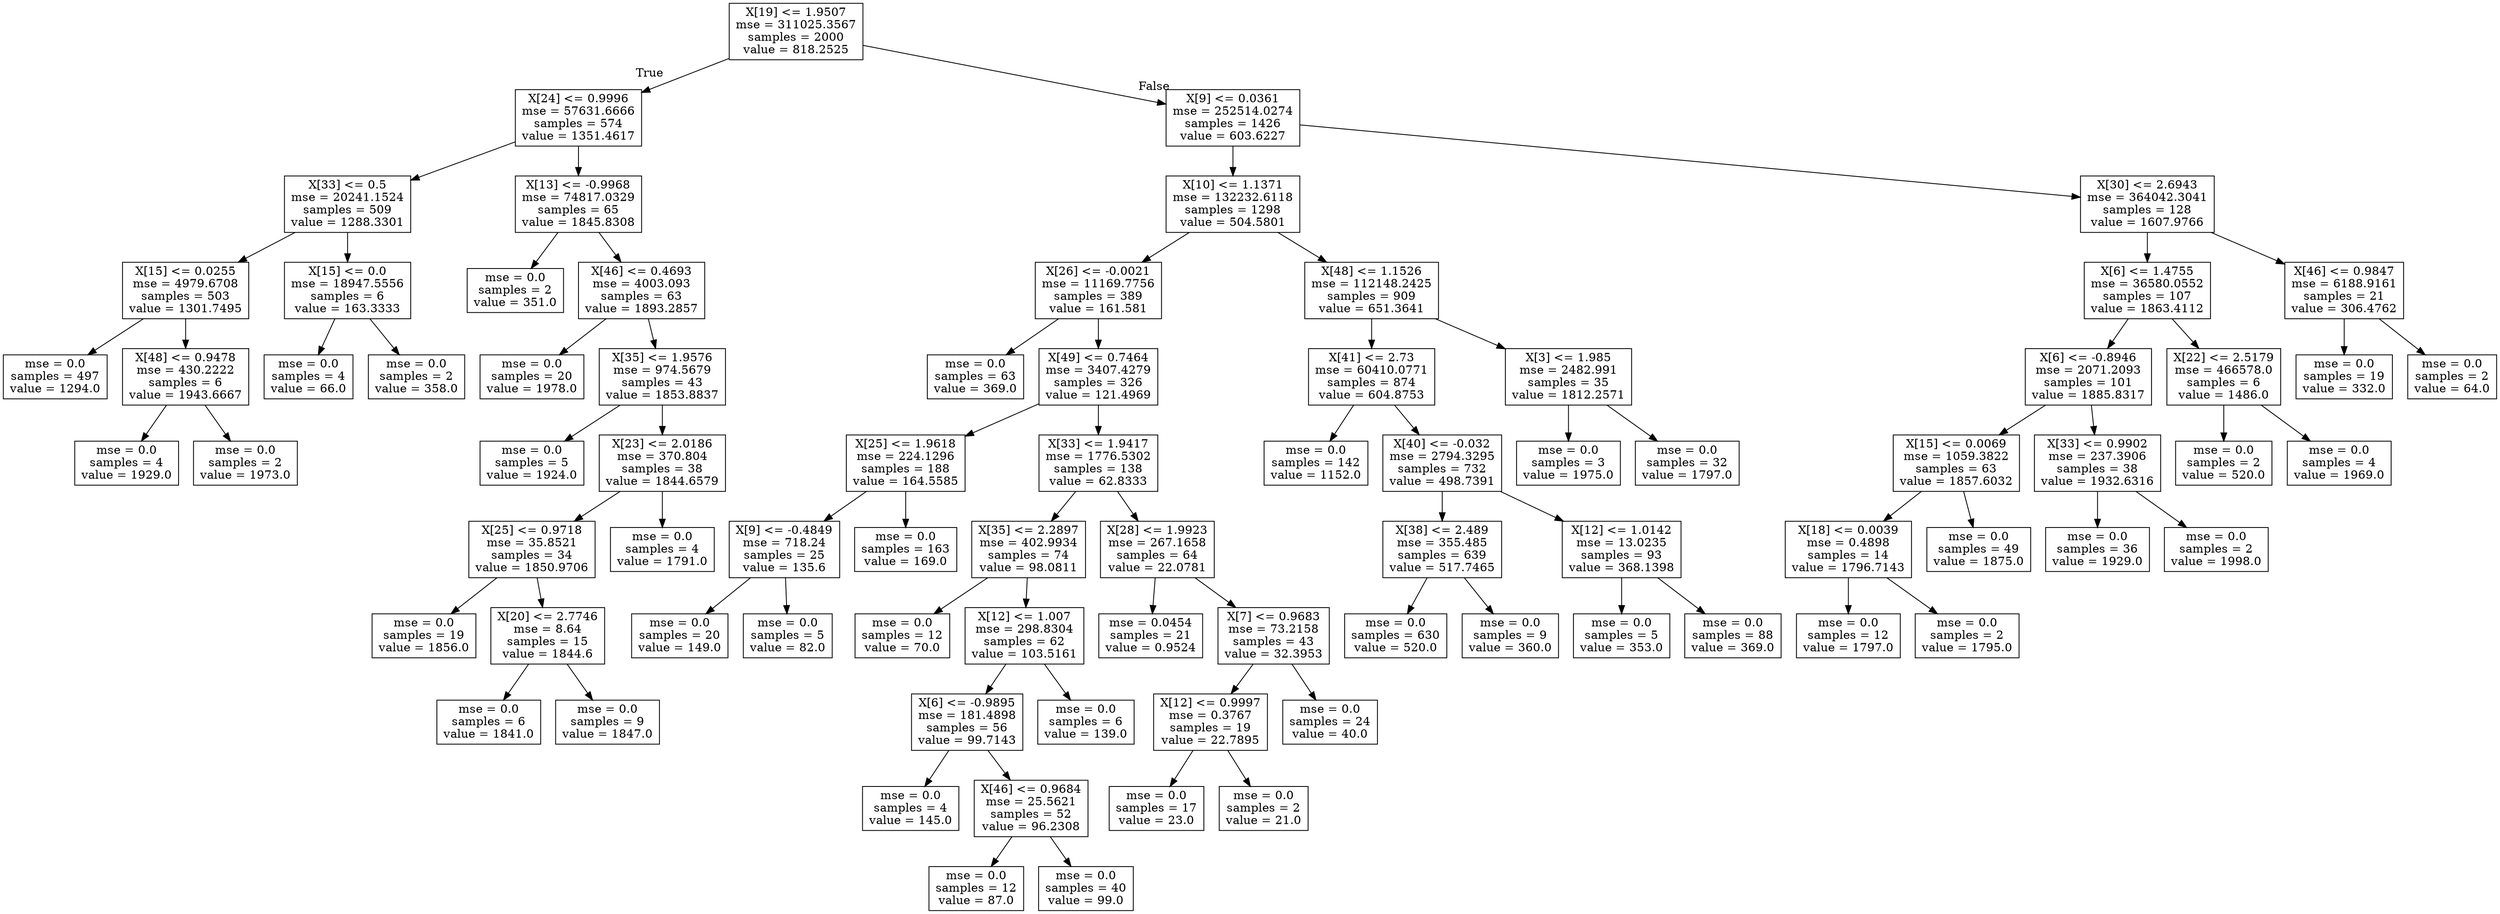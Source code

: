 digraph Tree {
node [shape=box] ;
0 [label="X[19] <= 1.9507\nmse = 311025.3567\nsamples = 2000\nvalue = 818.2525"] ;
1 [label="X[24] <= 0.9996\nmse = 57631.6666\nsamples = 574\nvalue = 1351.4617"] ;
0 -> 1 [labeldistance=2.5, labelangle=45, headlabel="True"] ;
2 [label="X[33] <= 0.5\nmse = 20241.1524\nsamples = 509\nvalue = 1288.3301"] ;
1 -> 2 ;
3 [label="X[15] <= 0.0255\nmse = 4979.6708\nsamples = 503\nvalue = 1301.7495"] ;
2 -> 3 ;
4 [label="mse = 0.0\nsamples = 497\nvalue = 1294.0"] ;
3 -> 4 ;
5 [label="X[48] <= 0.9478\nmse = 430.2222\nsamples = 6\nvalue = 1943.6667"] ;
3 -> 5 ;
6 [label="mse = 0.0\nsamples = 4\nvalue = 1929.0"] ;
5 -> 6 ;
7 [label="mse = 0.0\nsamples = 2\nvalue = 1973.0"] ;
5 -> 7 ;
8 [label="X[15] <= 0.0\nmse = 18947.5556\nsamples = 6\nvalue = 163.3333"] ;
2 -> 8 ;
9 [label="mse = 0.0\nsamples = 4\nvalue = 66.0"] ;
8 -> 9 ;
10 [label="mse = 0.0\nsamples = 2\nvalue = 358.0"] ;
8 -> 10 ;
11 [label="X[13] <= -0.9968\nmse = 74817.0329\nsamples = 65\nvalue = 1845.8308"] ;
1 -> 11 ;
12 [label="mse = 0.0\nsamples = 2\nvalue = 351.0"] ;
11 -> 12 ;
13 [label="X[46] <= 0.4693\nmse = 4003.093\nsamples = 63\nvalue = 1893.2857"] ;
11 -> 13 ;
14 [label="mse = 0.0\nsamples = 20\nvalue = 1978.0"] ;
13 -> 14 ;
15 [label="X[35] <= 1.9576\nmse = 974.5679\nsamples = 43\nvalue = 1853.8837"] ;
13 -> 15 ;
16 [label="mse = 0.0\nsamples = 5\nvalue = 1924.0"] ;
15 -> 16 ;
17 [label="X[23] <= 2.0186\nmse = 370.804\nsamples = 38\nvalue = 1844.6579"] ;
15 -> 17 ;
18 [label="X[25] <= 0.9718\nmse = 35.8521\nsamples = 34\nvalue = 1850.9706"] ;
17 -> 18 ;
19 [label="mse = 0.0\nsamples = 19\nvalue = 1856.0"] ;
18 -> 19 ;
20 [label="X[20] <= 2.7746\nmse = 8.64\nsamples = 15\nvalue = 1844.6"] ;
18 -> 20 ;
21 [label="mse = 0.0\nsamples = 6\nvalue = 1841.0"] ;
20 -> 21 ;
22 [label="mse = 0.0\nsamples = 9\nvalue = 1847.0"] ;
20 -> 22 ;
23 [label="mse = 0.0\nsamples = 4\nvalue = 1791.0"] ;
17 -> 23 ;
24 [label="X[9] <= 0.0361\nmse = 252514.0274\nsamples = 1426\nvalue = 603.6227"] ;
0 -> 24 [labeldistance=2.5, labelangle=-45, headlabel="False"] ;
25 [label="X[10] <= 1.1371\nmse = 132232.6118\nsamples = 1298\nvalue = 504.5801"] ;
24 -> 25 ;
26 [label="X[26] <= -0.0021\nmse = 11169.7756\nsamples = 389\nvalue = 161.581"] ;
25 -> 26 ;
27 [label="mse = 0.0\nsamples = 63\nvalue = 369.0"] ;
26 -> 27 ;
28 [label="X[49] <= 0.7464\nmse = 3407.4279\nsamples = 326\nvalue = 121.4969"] ;
26 -> 28 ;
29 [label="X[25] <= 1.9618\nmse = 224.1296\nsamples = 188\nvalue = 164.5585"] ;
28 -> 29 ;
30 [label="X[9] <= -0.4849\nmse = 718.24\nsamples = 25\nvalue = 135.6"] ;
29 -> 30 ;
31 [label="mse = 0.0\nsamples = 20\nvalue = 149.0"] ;
30 -> 31 ;
32 [label="mse = 0.0\nsamples = 5\nvalue = 82.0"] ;
30 -> 32 ;
33 [label="mse = 0.0\nsamples = 163\nvalue = 169.0"] ;
29 -> 33 ;
34 [label="X[33] <= 1.9417\nmse = 1776.5302\nsamples = 138\nvalue = 62.8333"] ;
28 -> 34 ;
35 [label="X[35] <= 2.2897\nmse = 402.9934\nsamples = 74\nvalue = 98.0811"] ;
34 -> 35 ;
36 [label="mse = 0.0\nsamples = 12\nvalue = 70.0"] ;
35 -> 36 ;
37 [label="X[12] <= 1.007\nmse = 298.8304\nsamples = 62\nvalue = 103.5161"] ;
35 -> 37 ;
38 [label="X[6] <= -0.9895\nmse = 181.4898\nsamples = 56\nvalue = 99.7143"] ;
37 -> 38 ;
39 [label="mse = 0.0\nsamples = 4\nvalue = 145.0"] ;
38 -> 39 ;
40 [label="X[46] <= 0.9684\nmse = 25.5621\nsamples = 52\nvalue = 96.2308"] ;
38 -> 40 ;
41 [label="mse = 0.0\nsamples = 12\nvalue = 87.0"] ;
40 -> 41 ;
42 [label="mse = 0.0\nsamples = 40\nvalue = 99.0"] ;
40 -> 42 ;
43 [label="mse = 0.0\nsamples = 6\nvalue = 139.0"] ;
37 -> 43 ;
44 [label="X[28] <= 1.9923\nmse = 267.1658\nsamples = 64\nvalue = 22.0781"] ;
34 -> 44 ;
45 [label="mse = 0.0454\nsamples = 21\nvalue = 0.9524"] ;
44 -> 45 ;
46 [label="X[7] <= 0.9683\nmse = 73.2158\nsamples = 43\nvalue = 32.3953"] ;
44 -> 46 ;
47 [label="X[12] <= 0.9997\nmse = 0.3767\nsamples = 19\nvalue = 22.7895"] ;
46 -> 47 ;
48 [label="mse = 0.0\nsamples = 17\nvalue = 23.0"] ;
47 -> 48 ;
49 [label="mse = 0.0\nsamples = 2\nvalue = 21.0"] ;
47 -> 49 ;
50 [label="mse = 0.0\nsamples = 24\nvalue = 40.0"] ;
46 -> 50 ;
51 [label="X[48] <= 1.1526\nmse = 112148.2425\nsamples = 909\nvalue = 651.3641"] ;
25 -> 51 ;
52 [label="X[41] <= 2.73\nmse = 60410.0771\nsamples = 874\nvalue = 604.8753"] ;
51 -> 52 ;
53 [label="mse = 0.0\nsamples = 142\nvalue = 1152.0"] ;
52 -> 53 ;
54 [label="X[40] <= -0.032\nmse = 2794.3295\nsamples = 732\nvalue = 498.7391"] ;
52 -> 54 ;
55 [label="X[38] <= 2.489\nmse = 355.485\nsamples = 639\nvalue = 517.7465"] ;
54 -> 55 ;
56 [label="mse = 0.0\nsamples = 630\nvalue = 520.0"] ;
55 -> 56 ;
57 [label="mse = 0.0\nsamples = 9\nvalue = 360.0"] ;
55 -> 57 ;
58 [label="X[12] <= 1.0142\nmse = 13.0235\nsamples = 93\nvalue = 368.1398"] ;
54 -> 58 ;
59 [label="mse = 0.0\nsamples = 5\nvalue = 353.0"] ;
58 -> 59 ;
60 [label="mse = 0.0\nsamples = 88\nvalue = 369.0"] ;
58 -> 60 ;
61 [label="X[3] <= 1.985\nmse = 2482.991\nsamples = 35\nvalue = 1812.2571"] ;
51 -> 61 ;
62 [label="mse = 0.0\nsamples = 3\nvalue = 1975.0"] ;
61 -> 62 ;
63 [label="mse = 0.0\nsamples = 32\nvalue = 1797.0"] ;
61 -> 63 ;
64 [label="X[30] <= 2.6943\nmse = 364042.3041\nsamples = 128\nvalue = 1607.9766"] ;
24 -> 64 ;
65 [label="X[6] <= 1.4755\nmse = 36580.0552\nsamples = 107\nvalue = 1863.4112"] ;
64 -> 65 ;
66 [label="X[6] <= -0.8946\nmse = 2071.2093\nsamples = 101\nvalue = 1885.8317"] ;
65 -> 66 ;
67 [label="X[15] <= 0.0069\nmse = 1059.3822\nsamples = 63\nvalue = 1857.6032"] ;
66 -> 67 ;
68 [label="X[18] <= 0.0039\nmse = 0.4898\nsamples = 14\nvalue = 1796.7143"] ;
67 -> 68 ;
69 [label="mse = 0.0\nsamples = 12\nvalue = 1797.0"] ;
68 -> 69 ;
70 [label="mse = 0.0\nsamples = 2\nvalue = 1795.0"] ;
68 -> 70 ;
71 [label="mse = 0.0\nsamples = 49\nvalue = 1875.0"] ;
67 -> 71 ;
72 [label="X[33] <= 0.9902\nmse = 237.3906\nsamples = 38\nvalue = 1932.6316"] ;
66 -> 72 ;
73 [label="mse = 0.0\nsamples = 36\nvalue = 1929.0"] ;
72 -> 73 ;
74 [label="mse = 0.0\nsamples = 2\nvalue = 1998.0"] ;
72 -> 74 ;
75 [label="X[22] <= 2.5179\nmse = 466578.0\nsamples = 6\nvalue = 1486.0"] ;
65 -> 75 ;
76 [label="mse = 0.0\nsamples = 2\nvalue = 520.0"] ;
75 -> 76 ;
77 [label="mse = 0.0\nsamples = 4\nvalue = 1969.0"] ;
75 -> 77 ;
78 [label="X[46] <= 0.9847\nmse = 6188.9161\nsamples = 21\nvalue = 306.4762"] ;
64 -> 78 ;
79 [label="mse = 0.0\nsamples = 19\nvalue = 332.0"] ;
78 -> 79 ;
80 [label="mse = 0.0\nsamples = 2\nvalue = 64.0"] ;
78 -> 80 ;
}